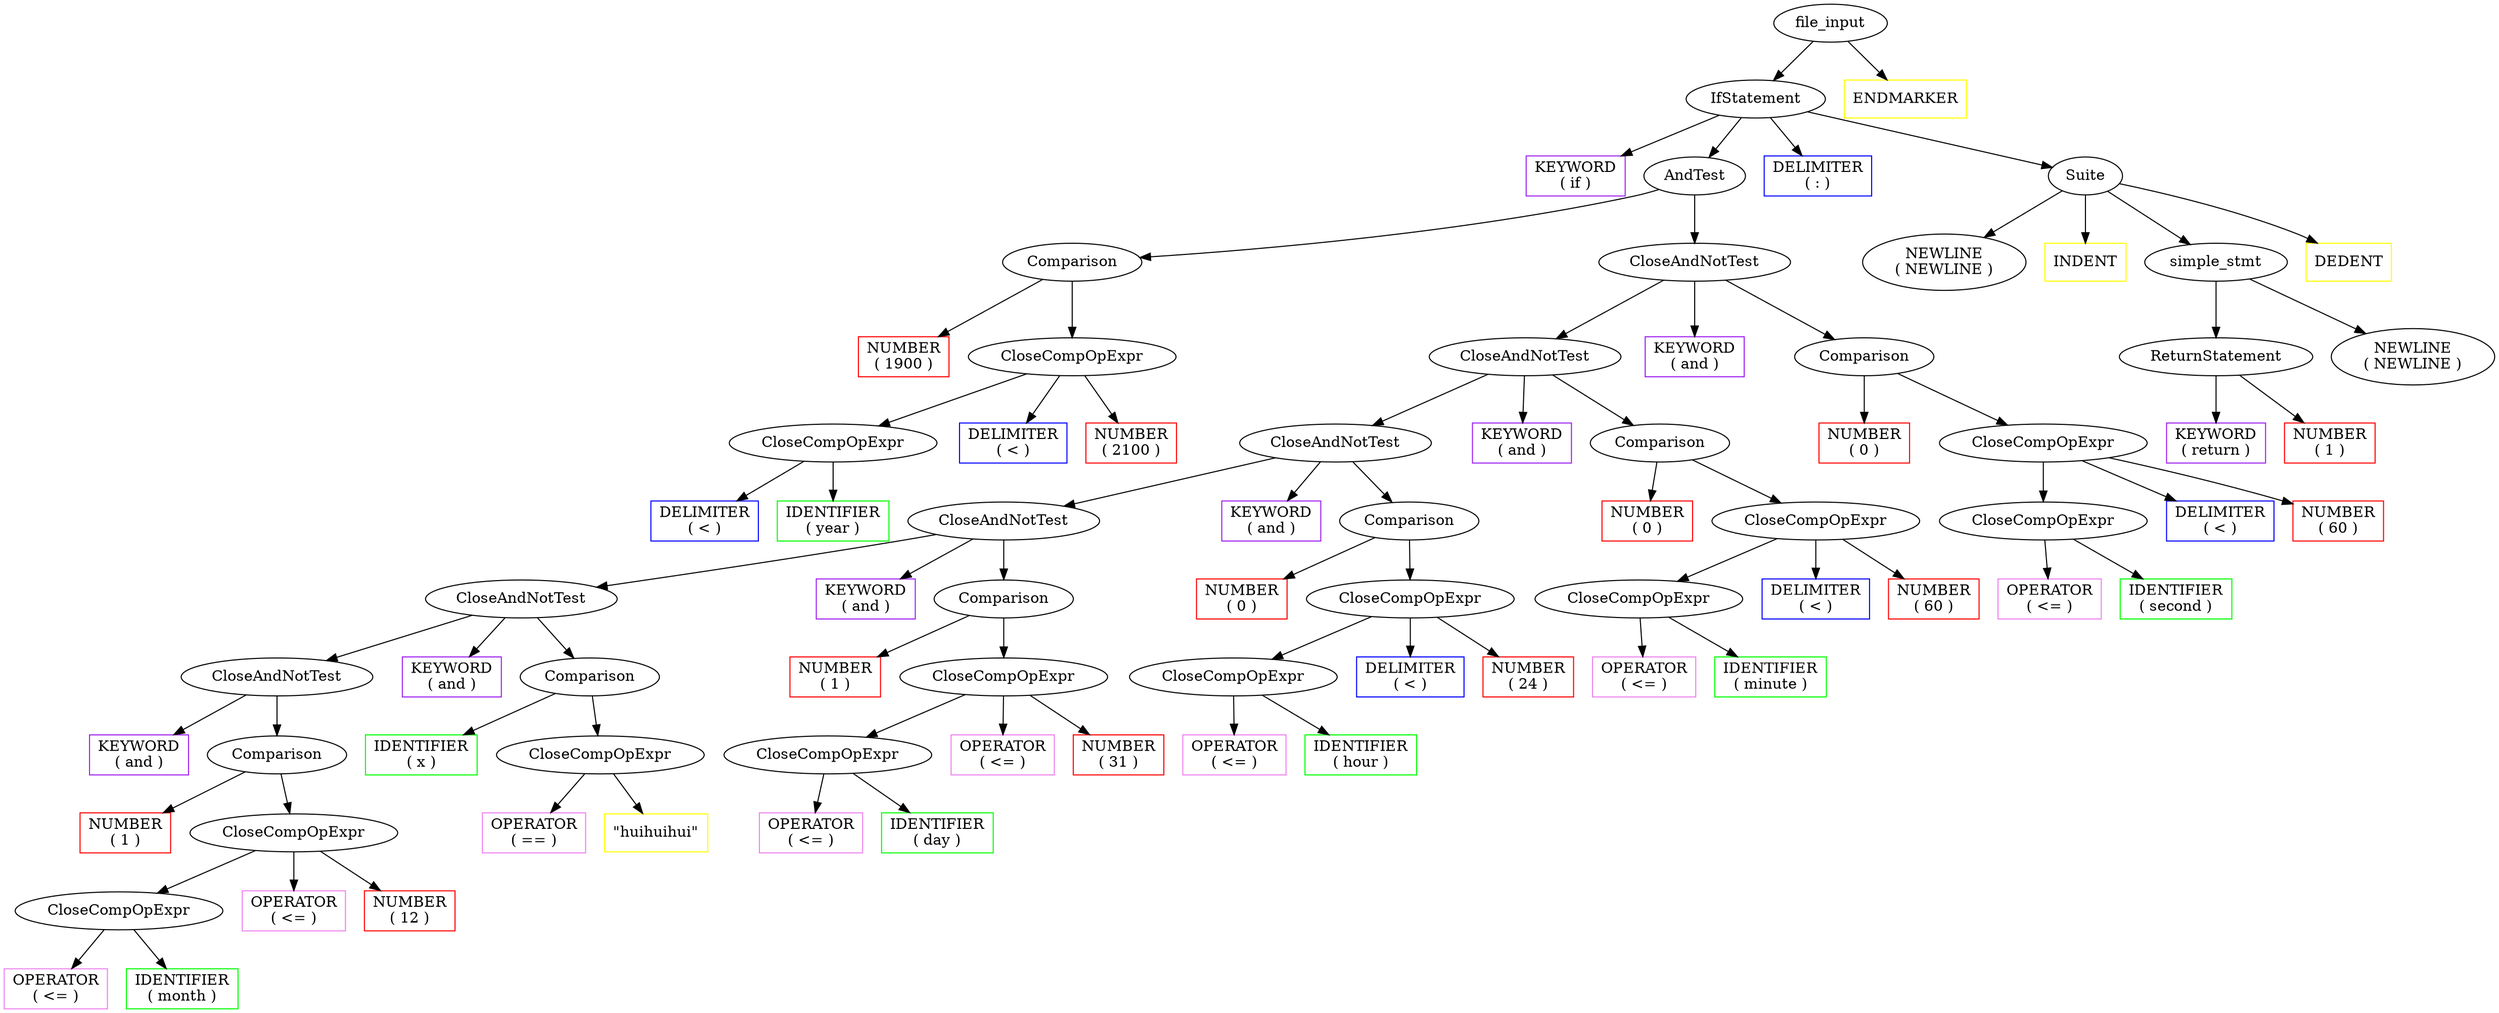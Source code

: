 digraph AST{
	1[label="file_input"]
	2[label="IfStatement"]
	3[color="purple" shape="rectangle"]
	3[label="KEYWORD\n( if )"]
	4[label="AndTest"]
	5[label="Comparison"]
	6[color="red" shape="rectangle"]
	6[label="NUMBER\n( 1900 )"]
	7[label="CloseCompOpExpr"]
	8[label="CloseCompOpExpr"]
	9[color="blue" shape="rectangle"]
	9[label="DELIMITER\n( < )"]
	10[color="green" shape="rectangle"]
	10[label="IDENTIFIER\n( year )"]
	11[color="blue" shape="rectangle"]
	11[label="DELIMITER\n( < )"]
	12[color="red" shape="rectangle"]
	12[label="NUMBER\n( 2100 )"]
	13[label="CloseAndNotTest"]
	14[label="CloseAndNotTest"]
	15[label="CloseAndNotTest"]
	16[label="CloseAndNotTest"]
	17[label="CloseAndNotTest"]
	18[label="CloseAndNotTest"]
	19[color="purple" shape="rectangle"]
	19[label="KEYWORD\n( and )"]
	20[label="Comparison"]
	21[color="red" shape="rectangle"]
	21[label="NUMBER\n( 1 )"]
	22[label="CloseCompOpExpr"]
	23[label="CloseCompOpExpr"]
	24[color="VIOLET" shape="rectangle"]
	24[label="OPERATOR\n( <= )"]
	25[color="green" shape="rectangle"]
	25[label="IDENTIFIER\n( month )"]
	26[color="VIOLET" shape="rectangle"]
	26[label="OPERATOR\n( <= )"]
	27[color="red" shape="rectangle"]
	27[label="NUMBER\n( 12 )"]
	28[color="purple" shape="rectangle"]
	28[label="KEYWORD\n( and )"]
	29[label="Comparison"]
	30[color="green" shape="rectangle"]
	30[label="IDENTIFIER\n( x )"]
	31[label="CloseCompOpExpr"]
	32[color="VIOLET" shape="rectangle"]
	32[label="OPERATOR\n( == )"]
	33[color="yellow" shape="rectangle"]
	33[label="\"huihuihui\""]
	34[color="purple" shape="rectangle"]
	34[label="KEYWORD\n( and )"]
	35[label="Comparison"]
	36[color="red" shape="rectangle"]
	36[label="NUMBER\n( 1 )"]
	37[label="CloseCompOpExpr"]
	38[label="CloseCompOpExpr"]
	39[color="VIOLET" shape="rectangle"]
	39[label="OPERATOR\n( <= )"]
	40[color="green" shape="rectangle"]
	40[label="IDENTIFIER\n( day )"]
	41[color="VIOLET" shape="rectangle"]
	41[label="OPERATOR\n( <= )"]
	42[color="red" shape="rectangle"]
	42[label="NUMBER\n( 31 )"]
	43[color="purple" shape="rectangle"]
	43[label="KEYWORD\n( and )"]
	44[label="Comparison"]
	45[color="red" shape="rectangle"]
	45[label="NUMBER\n( 0 )"]
	46[label="CloseCompOpExpr"]
	47[label="CloseCompOpExpr"]
	48[color="VIOLET" shape="rectangle"]
	48[label="OPERATOR\n( <= )"]
	49[color="green" shape="rectangle"]
	49[label="IDENTIFIER\n( hour )"]
	50[color="blue" shape="rectangle"]
	50[label="DELIMITER\n( < )"]
	51[color="red" shape="rectangle"]
	51[label="NUMBER\n( 24 )"]
	52[color="purple" shape="rectangle"]
	52[label="KEYWORD\n( and )"]
	53[label="Comparison"]
	54[color="red" shape="rectangle"]
	54[label="NUMBER\n( 0 )"]
	55[label="CloseCompOpExpr"]
	56[label="CloseCompOpExpr"]
	57[color="VIOLET" shape="rectangle"]
	57[label="OPERATOR\n( <= )"]
	58[color="green" shape="rectangle"]
	58[label="IDENTIFIER\n( minute )"]
	59[color="blue" shape="rectangle"]
	59[label="DELIMITER\n( < )"]
	60[color="red" shape="rectangle"]
	60[label="NUMBER\n( 60 )"]
	61[color="purple" shape="rectangle"]
	61[label="KEYWORD\n( and )"]
	62[label="Comparison"]
	63[color="red" shape="rectangle"]
	63[label="NUMBER\n( 0 )"]
	64[label="CloseCompOpExpr"]
	65[label="CloseCompOpExpr"]
	66[color="VIOLET" shape="rectangle"]
	66[label="OPERATOR\n( <= )"]
	67[color="green" shape="rectangle"]
	67[label="IDENTIFIER\n( second )"]
	68[color="blue" shape="rectangle"]
	68[label="DELIMITER\n( < )"]
	69[color="red" shape="rectangle"]
	69[label="NUMBER\n( 60 )"]
	70[color="blue" shape="rectangle"]
	70[label="DELIMITER\n( : )"]
	71[label="Suite"]
	72[label="NEWLINE\n( NEWLINE )"]
	73[color="yellow" shape="rectangle"]
	73[label="INDENT"]
	74[label="simple_stmt"]
	75[label="ReturnStatement"]
	76[color="purple" shape="rectangle"]
	76[label="KEYWORD\n( return )"]
	77[color="red" shape="rectangle"]
	77[label="NUMBER\n( 1 )"]
	78[label="NEWLINE\n( NEWLINE )"]
	79[color="yellow" shape="rectangle"]
	79[label="DEDENT"]
	80[color="yellow" shape="rectangle"]
	80[label="ENDMARKER"]
	1 -> 2
	2 -> 3
	2 -> 4
	4 -> 5
	5 -> 6
	5 -> 7
	7 -> 8
	8 -> 9
	8 -> 10
	7 -> 11
	7 -> 12
	4 -> 13
	13 -> 14
	14 -> 15
	15 -> 16
	16 -> 17
	17 -> 18
	18 -> 19
	18 -> 20
	20 -> 21
	20 -> 22
	22 -> 23
	23 -> 24
	23 -> 25
	22 -> 26
	22 -> 27
	17 -> 28
	17 -> 29
	29 -> 30
	29 -> 31
	31 -> 32
	31 -> 33
	16 -> 34
	16 -> 35
	35 -> 36
	35 -> 37
	37 -> 38
	38 -> 39
	38 -> 40
	37 -> 41
	37 -> 42
	15 -> 43
	15 -> 44
	44 -> 45
	44 -> 46
	46 -> 47
	47 -> 48
	47 -> 49
	46 -> 50
	46 -> 51
	14 -> 52
	14 -> 53
	53 -> 54
	53 -> 55
	55 -> 56
	56 -> 57
	56 -> 58
	55 -> 59
	55 -> 60
	13 -> 61
	13 -> 62
	62 -> 63
	62 -> 64
	64 -> 65
	65 -> 66
	65 -> 67
	64 -> 68
	64 -> 69
	2 -> 70
	2 -> 71
	71 -> 72
	71 -> 73
	71 -> 74
	74 -> 75
	75 -> 76
	75 -> 77
	74 -> 78
	71 -> 79
	1 -> 80
}
